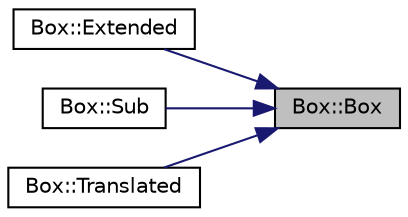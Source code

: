 digraph "Box::Box"
{
 // LATEX_PDF_SIZE
  edge [fontname="Helvetica",fontsize="10",labelfontname="Helvetica",labelfontsize="10"];
  node [fontname="Helvetica",fontsize="10",shape=record];
  rankdir="RL";
  Node1 [label="Box::Box",height=0.2,width=0.4,color="black", fillcolor="grey75", style="filled", fontcolor="black",tooltip="Empty."];
  Node1 -> Node2 [dir="back",color="midnightblue",fontsize="10",style="solid",fontname="Helvetica"];
  Node2 [label="Box::Extended",height=0.2,width=0.4,color="black", fillcolor="white", style="filled",URL="$class_box.html#af00c1c113c426f5e28a29b55ac14244f",tooltip="Extend the limits of the box by a given distance."];
  Node1 -> Node3 [dir="back",color="midnightblue",fontsize="10",style="solid",fontname="Helvetica"];
  Node3 [label="Box::Sub",height=0.2,width=0.4,color="black", fillcolor="white", style="filled",URL="$class_box.html#ac3671cd559cd770f11ac39b8cc86edca",tooltip="Computes the sub-box in the n-th octant."];
  Node1 -> Node4 [dir="back",color="midnightblue",fontsize="10",style="solid",fontname="Helvetica"];
  Node4 [label="Box::Translated",height=0.2,width=0.4,color="black", fillcolor="white", style="filled",URL="$class_box.html#a1ae77cf96ffb4f85e768eaab22225449",tooltip="Translated box."];
}
